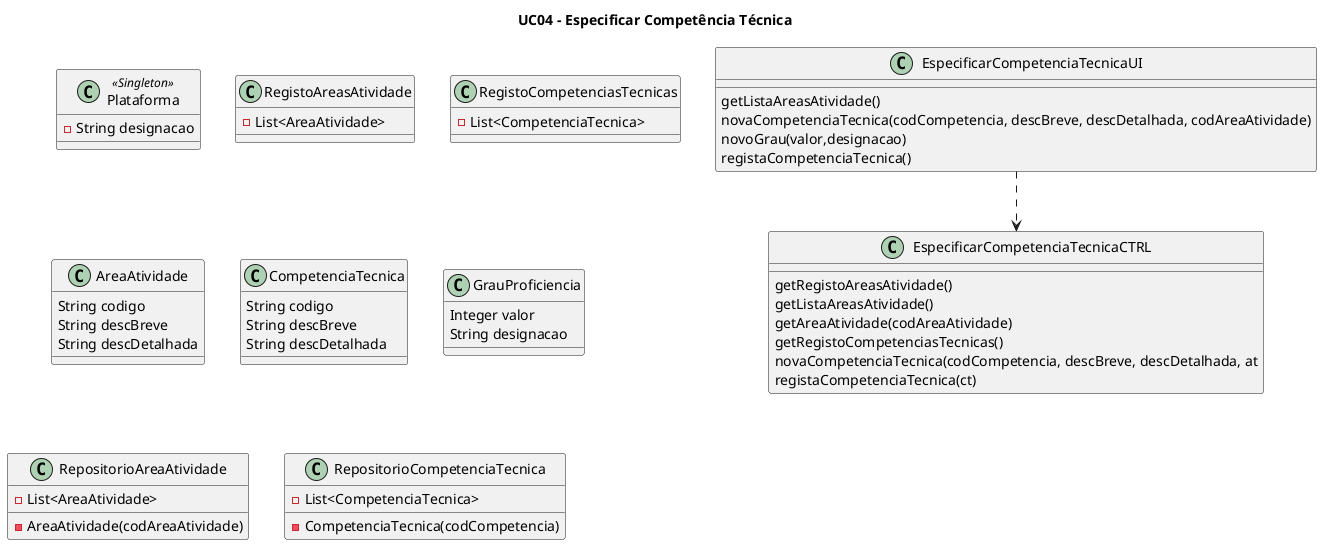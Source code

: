 @startuml
title UC04 - Especificar Competência Técnica

class Plataforma <<Singleton>> {
    -String designacao
}

class EspecificarCompetenciaTecnicaUI{
   getListaAreasAtividade()
   novaCompetenciaTecnica(codCompetencia, descBreve, descDetalhada, codAreaAtividade)
   novoGrau(valor,designacao)
   registaCompetenciaTecnica()
}

class EspecificarCompetenciaTecnicaCTRL{
   getRegistoAreasAtividade()
   getListaAreasAtividade()
   getAreaAtividade(codAreaAtividade)
   getRegistoCompetenciasTecnicas()
   novaCompetenciaTecnica(codCompetencia, descBreve, descDetalhada, at
   registaCompetenciaTecnica(ct)
}

class RegistoAreasAtividade{
    - List<AreaAtividade>
}

class RegistoCompetenciasTecnicas{
    - List<CompetenciaTecnica>
}

class AreaAtividade{
    String codigo
    String descBreve
    String descDetalhada
}

class CompetenciaTecnica{
    String codigo
    String descBreve
    String descDetalhada
}

class GrauProficiencia{
    Integer valor
    String designacao
}

class RepositorioAreaAtividade{
    -List<AreaAtividade>
    -AreaAtividade(codAreaAtividade)
}

class RepositorioCompetenciaTecnica{
    -List<CompetenciaTecnica>
    -CompetenciaTecnica(codCompetencia)
}

EspecificarCompetenciaTecnicaUI ..> EspecificarCompetenciaTecnicaCTRL

@enduml